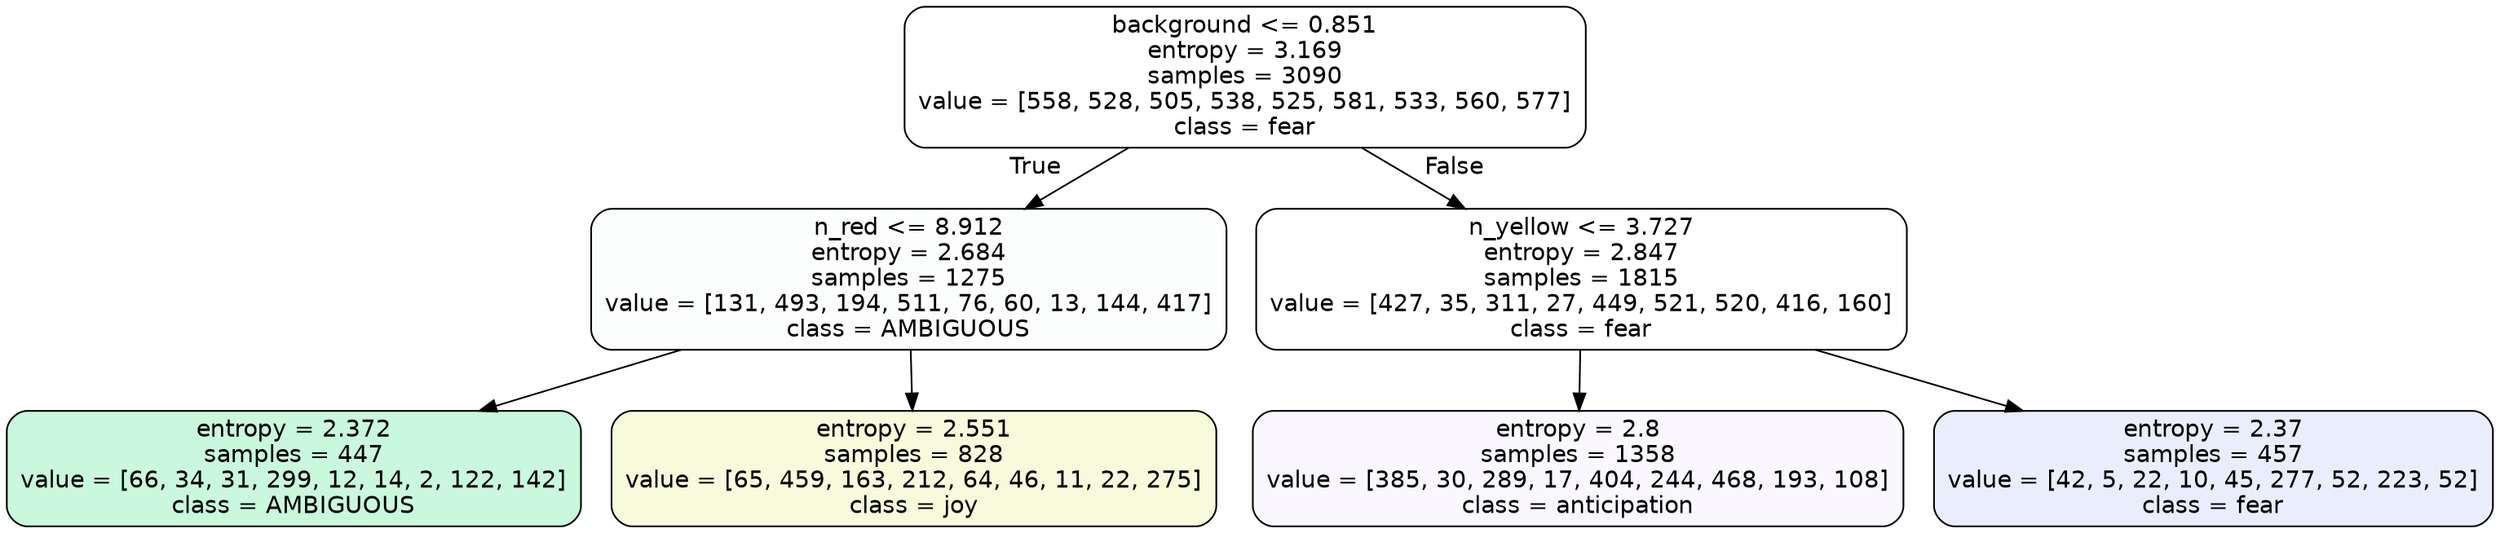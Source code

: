 digraph Tree {
node [shape=box, style="filled, rounded", color="black", fontname=helvetica] ;
edge [fontname=helvetica] ;
0 [label="background <= 0.851\nentropy = 3.169\nsamples = 3090\nvalue = [558, 528, 505, 538, 525, 581, 533, 560, 577]\nclass = fear", fillcolor="#3964e500"] ;
1 [label="n_red <= 8.912\nentropy = 2.684\nsamples = 1275\nvalue = [131, 493, 194, 511, 76, 60, 13, 144, 417]\nclass = AMBIGUOUS", fillcolor="#39e58103"] ;
0 -> 1 [labeldistance=2.5, labelangle=45, headlabel="True"] ;
2 [label="entropy = 2.372\nsamples = 447\nvalue = [66, 34, 31, 299, 12, 14, 2, 122, 142]\nclass = AMBIGUOUS", fillcolor="#39e58145"] ;
1 -> 2 ;
3 [label="entropy = 2.551\nsamples = 828\nvalue = [65, 459, 163, 212, 64, 46, 11, 22, 275]\nclass = joy", fillcolor="#d7e5392d"] ;
1 -> 3 ;
4 [label="n_yellow <= 3.727\nentropy = 2.847\nsamples = 1815\nvalue = [427, 35, 311, 27, 449, 521, 520, 416, 160]\nclass = fear", fillcolor="#3964e500"] ;
0 -> 4 [labeldistance=2.5, labelangle=-45, headlabel="False"] ;
5 [label="entropy = 2.8\nsamples = 1358\nvalue = [385, 30, 289, 17, 404, 244, 468, 193, 108]\nclass = anticipation", fillcolor="#8139e509"] ;
4 -> 5 ;
6 [label="entropy = 2.37\nsamples = 457\nvalue = [42, 5, 22, 10, 45, 277, 52, 223, 52]\nclass = fear", fillcolor="#3964e51b"] ;
4 -> 6 ;
}